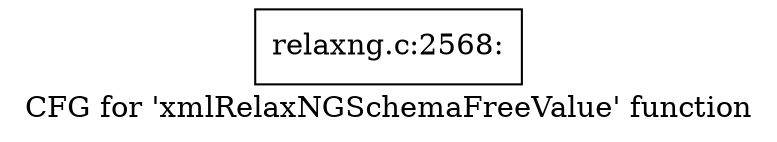 digraph "CFG for 'xmlRelaxNGSchemaFreeValue' function" {
	label="CFG for 'xmlRelaxNGSchemaFreeValue' function";

	Node0x555e9c2bec80 [shape=record,label="{relaxng.c:2568:}"];
}

